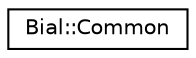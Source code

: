 digraph "Graphical Class Hierarchy"
{
  edge [fontname="Helvetica",fontsize="10",labelfontname="Helvetica",labelfontsize="10"];
  node [fontname="Helvetica",fontsize="10",shape=record];
  rankdir="LR";
  Node1 [label="Bial::Common",height=0.2,width=0.4,color="black", fillcolor="white", style="filled",URL="$group__common.html#class_bial_1_1_common",tooltip="Commonly used macros, types, static variables and functions. "];
}
